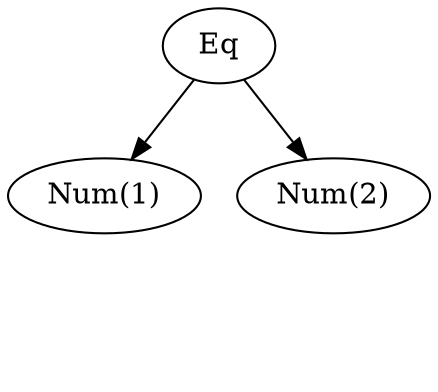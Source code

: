 digraph {
    one[label="Num(1)" class="value,disabled"]
    two[label="Num(2)" class="value,disabled"]
    eq[label="Eq" class="operator"]

    eq -> one[class="disabled"]
    eq -> two[class="disabled"]

    c[style="invis"]
    two -> c[style="invis"]
}
